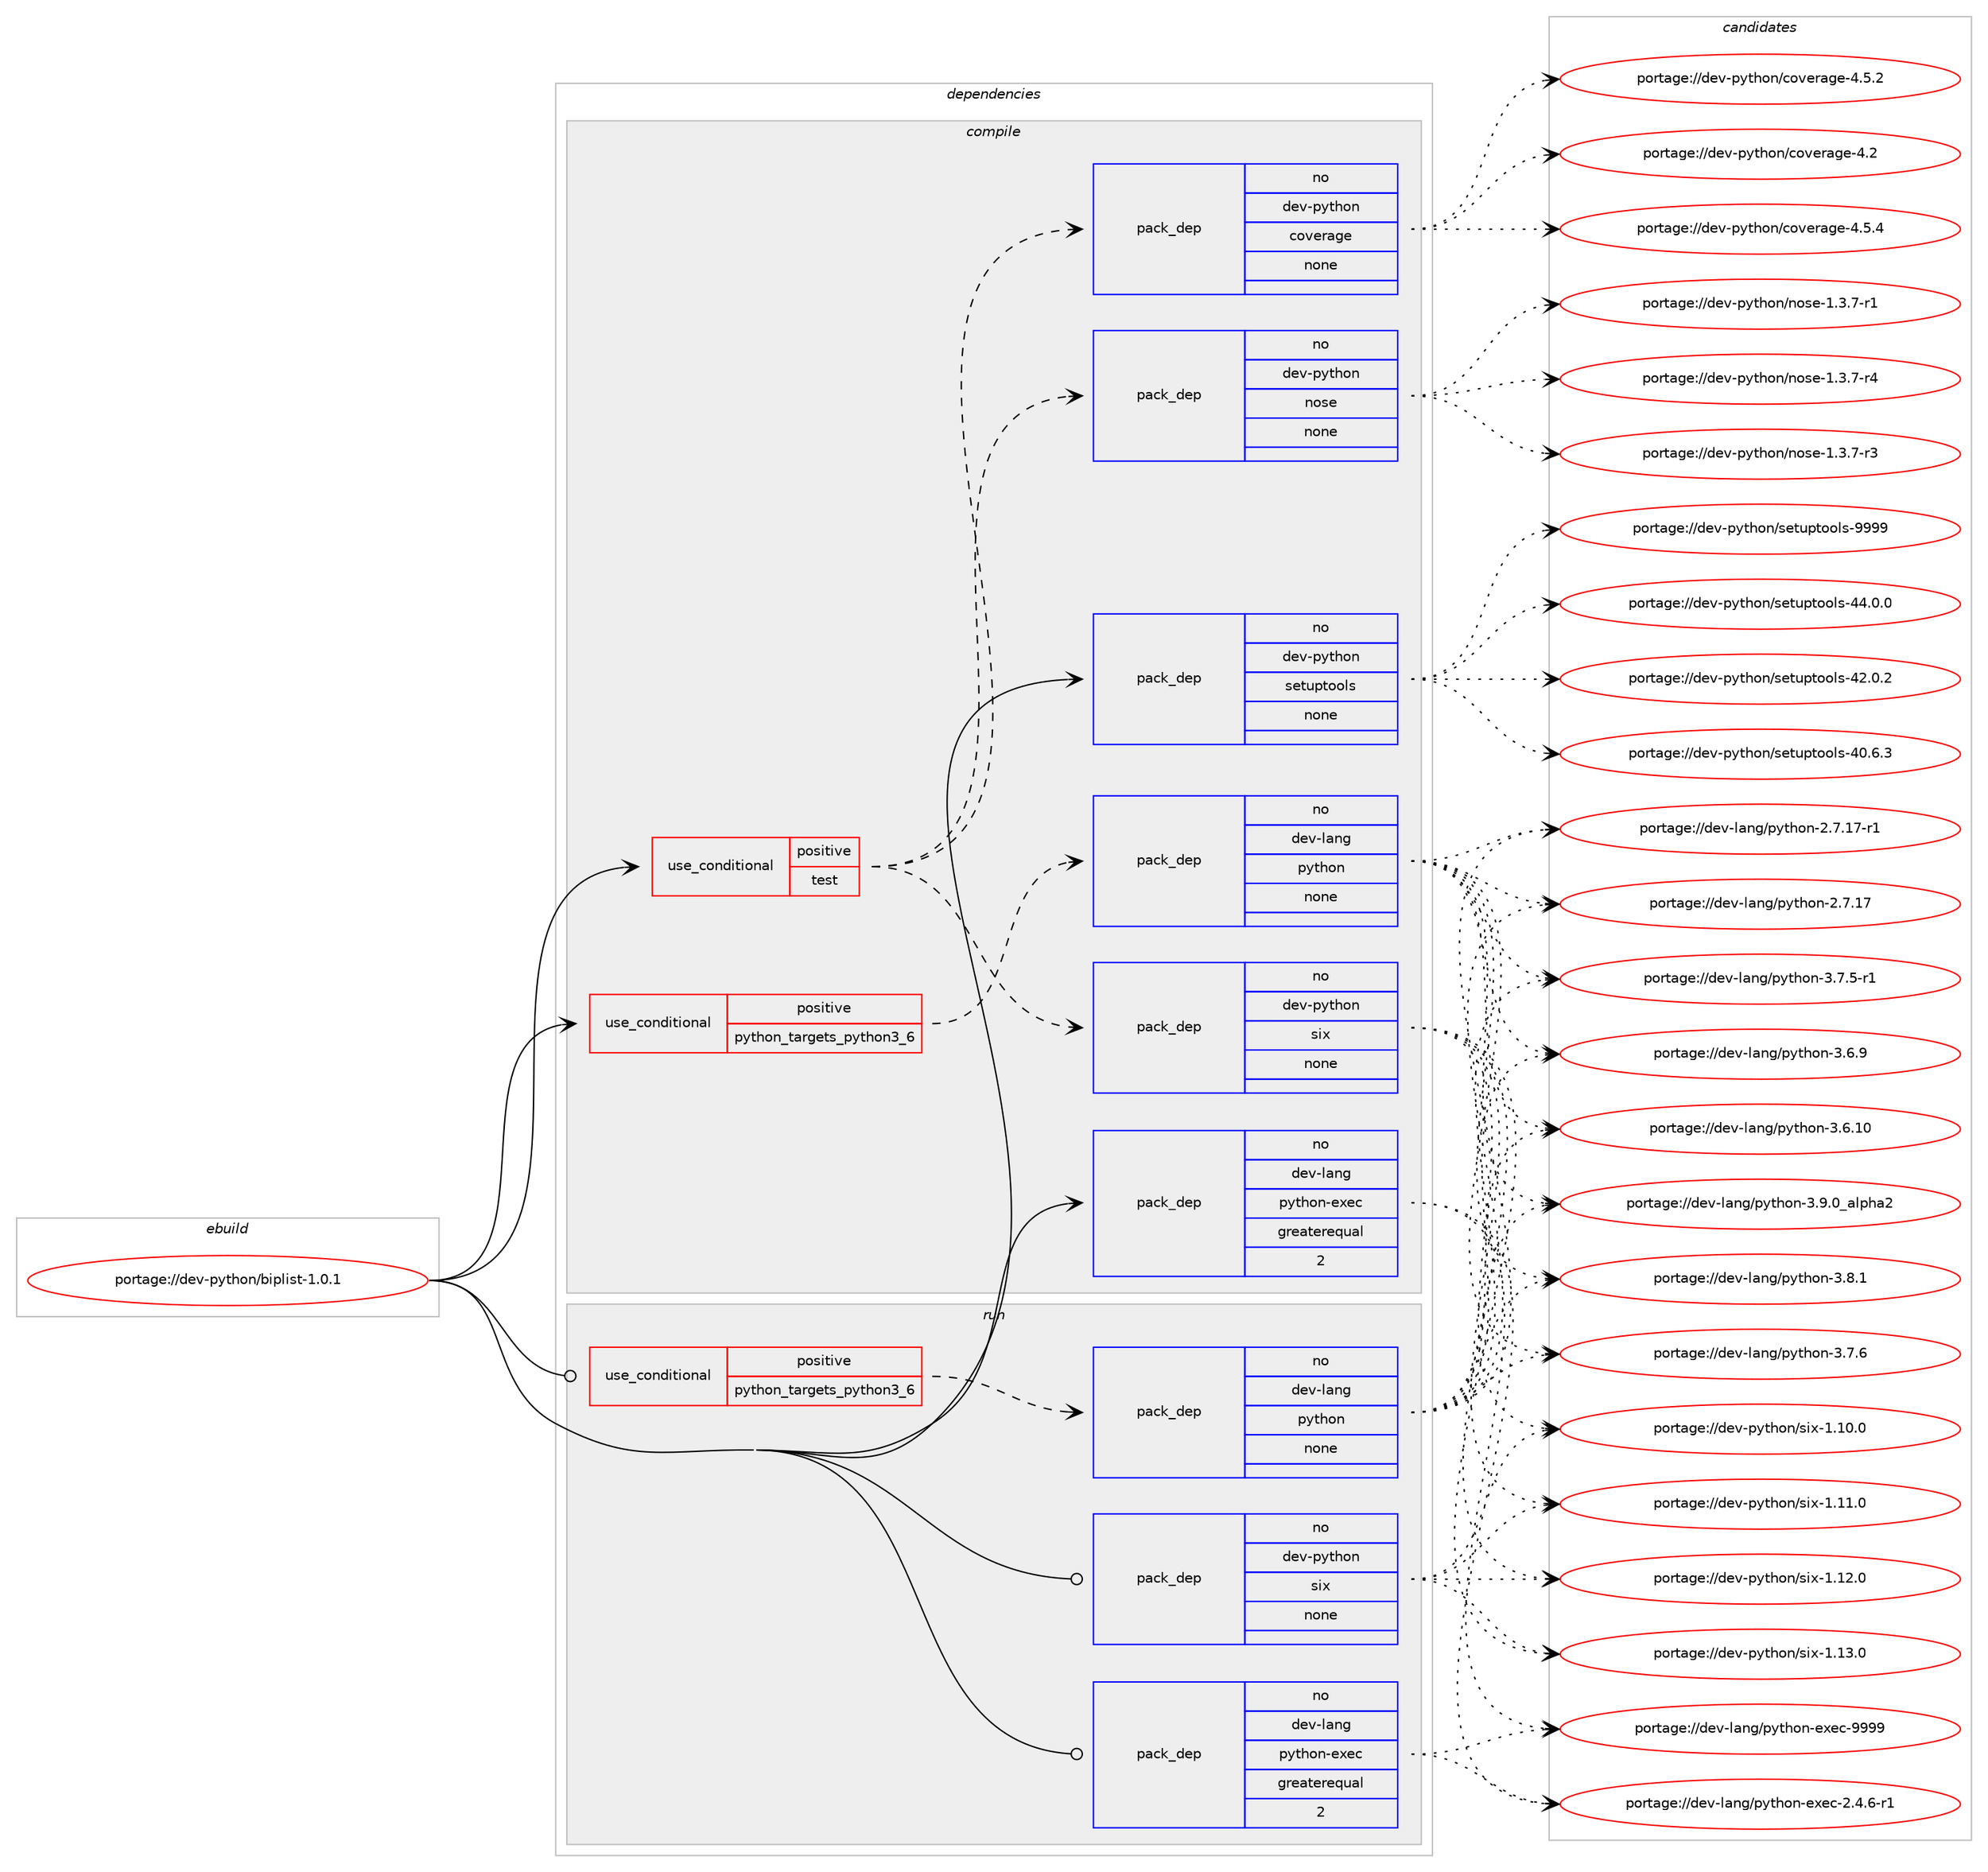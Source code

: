 digraph prolog {

# *************
# Graph options
# *************

newrank=true;
concentrate=true;
compound=true;
graph [rankdir=LR,fontname=Helvetica,fontsize=10,ranksep=1.5];#, ranksep=2.5, nodesep=0.2];
edge  [arrowhead=vee];
node  [fontname=Helvetica,fontsize=10];

# **********
# The ebuild
# **********

subgraph cluster_leftcol {
color=gray;
label=<<i>ebuild</i>>;
id [label="portage://dev-python/biplist-1.0.1", color=red, width=4, href="../dev-python/biplist-1.0.1.svg"];
}

# ****************
# The dependencies
# ****************

subgraph cluster_midcol {
color=gray;
label=<<i>dependencies</i>>;
subgraph cluster_compile {
fillcolor="#eeeeee";
style=filled;
label=<<i>compile</i>>;
subgraph cond118396 {
dependency469394 [label=<<TABLE BORDER="0" CELLBORDER="1" CELLSPACING="0" CELLPADDING="4"><TR><TD ROWSPAN="3" CELLPADDING="10">use_conditional</TD></TR><TR><TD>positive</TD></TR><TR><TD>python_targets_python3_6</TD></TR></TABLE>>, shape=none, color=red];
subgraph pack345986 {
dependency469395 [label=<<TABLE BORDER="0" CELLBORDER="1" CELLSPACING="0" CELLPADDING="4" WIDTH="220"><TR><TD ROWSPAN="6" CELLPADDING="30">pack_dep</TD></TR><TR><TD WIDTH="110">no</TD></TR><TR><TD>dev-lang</TD></TR><TR><TD>python</TD></TR><TR><TD>none</TD></TR><TR><TD></TD></TR></TABLE>>, shape=none, color=blue];
}
dependency469394:e -> dependency469395:w [weight=20,style="dashed",arrowhead="vee"];
}
id:e -> dependency469394:w [weight=20,style="solid",arrowhead="vee"];
subgraph cond118397 {
dependency469396 [label=<<TABLE BORDER="0" CELLBORDER="1" CELLSPACING="0" CELLPADDING="4"><TR><TD ROWSPAN="3" CELLPADDING="10">use_conditional</TD></TR><TR><TD>positive</TD></TR><TR><TD>test</TD></TR></TABLE>>, shape=none, color=red];
subgraph pack345987 {
dependency469397 [label=<<TABLE BORDER="0" CELLBORDER="1" CELLSPACING="0" CELLPADDING="4" WIDTH="220"><TR><TD ROWSPAN="6" CELLPADDING="30">pack_dep</TD></TR><TR><TD WIDTH="110">no</TD></TR><TR><TD>dev-python</TD></TR><TR><TD>nose</TD></TR><TR><TD>none</TD></TR><TR><TD></TD></TR></TABLE>>, shape=none, color=blue];
}
dependency469396:e -> dependency469397:w [weight=20,style="dashed",arrowhead="vee"];
subgraph pack345988 {
dependency469398 [label=<<TABLE BORDER="0" CELLBORDER="1" CELLSPACING="0" CELLPADDING="4" WIDTH="220"><TR><TD ROWSPAN="6" CELLPADDING="30">pack_dep</TD></TR><TR><TD WIDTH="110">no</TD></TR><TR><TD>dev-python</TD></TR><TR><TD>coverage</TD></TR><TR><TD>none</TD></TR><TR><TD></TD></TR></TABLE>>, shape=none, color=blue];
}
dependency469396:e -> dependency469398:w [weight=20,style="dashed",arrowhead="vee"];
subgraph pack345989 {
dependency469399 [label=<<TABLE BORDER="0" CELLBORDER="1" CELLSPACING="0" CELLPADDING="4" WIDTH="220"><TR><TD ROWSPAN="6" CELLPADDING="30">pack_dep</TD></TR><TR><TD WIDTH="110">no</TD></TR><TR><TD>dev-python</TD></TR><TR><TD>six</TD></TR><TR><TD>none</TD></TR><TR><TD></TD></TR></TABLE>>, shape=none, color=blue];
}
dependency469396:e -> dependency469399:w [weight=20,style="dashed",arrowhead="vee"];
}
id:e -> dependency469396:w [weight=20,style="solid",arrowhead="vee"];
subgraph pack345990 {
dependency469400 [label=<<TABLE BORDER="0" CELLBORDER="1" CELLSPACING="0" CELLPADDING="4" WIDTH="220"><TR><TD ROWSPAN="6" CELLPADDING="30">pack_dep</TD></TR><TR><TD WIDTH="110">no</TD></TR><TR><TD>dev-lang</TD></TR><TR><TD>python-exec</TD></TR><TR><TD>greaterequal</TD></TR><TR><TD>2</TD></TR></TABLE>>, shape=none, color=blue];
}
id:e -> dependency469400:w [weight=20,style="solid",arrowhead="vee"];
subgraph pack345991 {
dependency469401 [label=<<TABLE BORDER="0" CELLBORDER="1" CELLSPACING="0" CELLPADDING="4" WIDTH="220"><TR><TD ROWSPAN="6" CELLPADDING="30">pack_dep</TD></TR><TR><TD WIDTH="110">no</TD></TR><TR><TD>dev-python</TD></TR><TR><TD>setuptools</TD></TR><TR><TD>none</TD></TR><TR><TD></TD></TR></TABLE>>, shape=none, color=blue];
}
id:e -> dependency469401:w [weight=20,style="solid",arrowhead="vee"];
}
subgraph cluster_compileandrun {
fillcolor="#eeeeee";
style=filled;
label=<<i>compile and run</i>>;
}
subgraph cluster_run {
fillcolor="#eeeeee";
style=filled;
label=<<i>run</i>>;
subgraph cond118398 {
dependency469402 [label=<<TABLE BORDER="0" CELLBORDER="1" CELLSPACING="0" CELLPADDING="4"><TR><TD ROWSPAN="3" CELLPADDING="10">use_conditional</TD></TR><TR><TD>positive</TD></TR><TR><TD>python_targets_python3_6</TD></TR></TABLE>>, shape=none, color=red];
subgraph pack345992 {
dependency469403 [label=<<TABLE BORDER="0" CELLBORDER="1" CELLSPACING="0" CELLPADDING="4" WIDTH="220"><TR><TD ROWSPAN="6" CELLPADDING="30">pack_dep</TD></TR><TR><TD WIDTH="110">no</TD></TR><TR><TD>dev-lang</TD></TR><TR><TD>python</TD></TR><TR><TD>none</TD></TR><TR><TD></TD></TR></TABLE>>, shape=none, color=blue];
}
dependency469402:e -> dependency469403:w [weight=20,style="dashed",arrowhead="vee"];
}
id:e -> dependency469402:w [weight=20,style="solid",arrowhead="odot"];
subgraph pack345993 {
dependency469404 [label=<<TABLE BORDER="0" CELLBORDER="1" CELLSPACING="0" CELLPADDING="4" WIDTH="220"><TR><TD ROWSPAN="6" CELLPADDING="30">pack_dep</TD></TR><TR><TD WIDTH="110">no</TD></TR><TR><TD>dev-lang</TD></TR><TR><TD>python-exec</TD></TR><TR><TD>greaterequal</TD></TR><TR><TD>2</TD></TR></TABLE>>, shape=none, color=blue];
}
id:e -> dependency469404:w [weight=20,style="solid",arrowhead="odot"];
subgraph pack345994 {
dependency469405 [label=<<TABLE BORDER="0" CELLBORDER="1" CELLSPACING="0" CELLPADDING="4" WIDTH="220"><TR><TD ROWSPAN="6" CELLPADDING="30">pack_dep</TD></TR><TR><TD WIDTH="110">no</TD></TR><TR><TD>dev-python</TD></TR><TR><TD>six</TD></TR><TR><TD>none</TD></TR><TR><TD></TD></TR></TABLE>>, shape=none, color=blue];
}
id:e -> dependency469405:w [weight=20,style="solid",arrowhead="odot"];
}
}

# **************
# The candidates
# **************

subgraph cluster_choices {
rank=same;
color=gray;
label=<<i>candidates</i>>;

subgraph choice345986 {
color=black;
nodesep=1;
choice10010111845108971101034711212111610411111045514657464895971081121049750 [label="portage://dev-lang/python-3.9.0_alpha2", color=red, width=4,href="../dev-lang/python-3.9.0_alpha2.svg"];
choice100101118451089711010347112121116104111110455146564649 [label="portage://dev-lang/python-3.8.1", color=red, width=4,href="../dev-lang/python-3.8.1.svg"];
choice100101118451089711010347112121116104111110455146554654 [label="portage://dev-lang/python-3.7.6", color=red, width=4,href="../dev-lang/python-3.7.6.svg"];
choice1001011184510897110103471121211161041111104551465546534511449 [label="portage://dev-lang/python-3.7.5-r1", color=red, width=4,href="../dev-lang/python-3.7.5-r1.svg"];
choice100101118451089711010347112121116104111110455146544657 [label="portage://dev-lang/python-3.6.9", color=red, width=4,href="../dev-lang/python-3.6.9.svg"];
choice10010111845108971101034711212111610411111045514654464948 [label="portage://dev-lang/python-3.6.10", color=red, width=4,href="../dev-lang/python-3.6.10.svg"];
choice100101118451089711010347112121116104111110455046554649554511449 [label="portage://dev-lang/python-2.7.17-r1", color=red, width=4,href="../dev-lang/python-2.7.17-r1.svg"];
choice10010111845108971101034711212111610411111045504655464955 [label="portage://dev-lang/python-2.7.17", color=red, width=4,href="../dev-lang/python-2.7.17.svg"];
dependency469395:e -> choice10010111845108971101034711212111610411111045514657464895971081121049750:w [style=dotted,weight="100"];
dependency469395:e -> choice100101118451089711010347112121116104111110455146564649:w [style=dotted,weight="100"];
dependency469395:e -> choice100101118451089711010347112121116104111110455146554654:w [style=dotted,weight="100"];
dependency469395:e -> choice1001011184510897110103471121211161041111104551465546534511449:w [style=dotted,weight="100"];
dependency469395:e -> choice100101118451089711010347112121116104111110455146544657:w [style=dotted,weight="100"];
dependency469395:e -> choice10010111845108971101034711212111610411111045514654464948:w [style=dotted,weight="100"];
dependency469395:e -> choice100101118451089711010347112121116104111110455046554649554511449:w [style=dotted,weight="100"];
dependency469395:e -> choice10010111845108971101034711212111610411111045504655464955:w [style=dotted,weight="100"];
}
subgraph choice345987 {
color=black;
nodesep=1;
choice10010111845112121116104111110471101111151014549465146554511452 [label="portage://dev-python/nose-1.3.7-r4", color=red, width=4,href="../dev-python/nose-1.3.7-r4.svg"];
choice10010111845112121116104111110471101111151014549465146554511451 [label="portage://dev-python/nose-1.3.7-r3", color=red, width=4,href="../dev-python/nose-1.3.7-r3.svg"];
choice10010111845112121116104111110471101111151014549465146554511449 [label="portage://dev-python/nose-1.3.7-r1", color=red, width=4,href="../dev-python/nose-1.3.7-r1.svg"];
dependency469397:e -> choice10010111845112121116104111110471101111151014549465146554511452:w [style=dotted,weight="100"];
dependency469397:e -> choice10010111845112121116104111110471101111151014549465146554511451:w [style=dotted,weight="100"];
dependency469397:e -> choice10010111845112121116104111110471101111151014549465146554511449:w [style=dotted,weight="100"];
}
subgraph choice345988 {
color=black;
nodesep=1;
choice10010111845112121116104111110479911111810111497103101455246534652 [label="portage://dev-python/coverage-4.5.4", color=red, width=4,href="../dev-python/coverage-4.5.4.svg"];
choice10010111845112121116104111110479911111810111497103101455246534650 [label="portage://dev-python/coverage-4.5.2", color=red, width=4,href="../dev-python/coverage-4.5.2.svg"];
choice1001011184511212111610411111047991111181011149710310145524650 [label="portage://dev-python/coverage-4.2", color=red, width=4,href="../dev-python/coverage-4.2.svg"];
dependency469398:e -> choice10010111845112121116104111110479911111810111497103101455246534652:w [style=dotted,weight="100"];
dependency469398:e -> choice10010111845112121116104111110479911111810111497103101455246534650:w [style=dotted,weight="100"];
dependency469398:e -> choice1001011184511212111610411111047991111181011149710310145524650:w [style=dotted,weight="100"];
}
subgraph choice345989 {
color=black;
nodesep=1;
choice100101118451121211161041111104711510512045494649514648 [label="portage://dev-python/six-1.13.0", color=red, width=4,href="../dev-python/six-1.13.0.svg"];
choice100101118451121211161041111104711510512045494649504648 [label="portage://dev-python/six-1.12.0", color=red, width=4,href="../dev-python/six-1.12.0.svg"];
choice100101118451121211161041111104711510512045494649494648 [label="portage://dev-python/six-1.11.0", color=red, width=4,href="../dev-python/six-1.11.0.svg"];
choice100101118451121211161041111104711510512045494649484648 [label="portage://dev-python/six-1.10.0", color=red, width=4,href="../dev-python/six-1.10.0.svg"];
dependency469399:e -> choice100101118451121211161041111104711510512045494649514648:w [style=dotted,weight="100"];
dependency469399:e -> choice100101118451121211161041111104711510512045494649504648:w [style=dotted,weight="100"];
dependency469399:e -> choice100101118451121211161041111104711510512045494649494648:w [style=dotted,weight="100"];
dependency469399:e -> choice100101118451121211161041111104711510512045494649484648:w [style=dotted,weight="100"];
}
subgraph choice345990 {
color=black;
nodesep=1;
choice10010111845108971101034711212111610411111045101120101994557575757 [label="portage://dev-lang/python-exec-9999", color=red, width=4,href="../dev-lang/python-exec-9999.svg"];
choice10010111845108971101034711212111610411111045101120101994550465246544511449 [label="portage://dev-lang/python-exec-2.4.6-r1", color=red, width=4,href="../dev-lang/python-exec-2.4.6-r1.svg"];
dependency469400:e -> choice10010111845108971101034711212111610411111045101120101994557575757:w [style=dotted,weight="100"];
dependency469400:e -> choice10010111845108971101034711212111610411111045101120101994550465246544511449:w [style=dotted,weight="100"];
}
subgraph choice345991 {
color=black;
nodesep=1;
choice10010111845112121116104111110471151011161171121161111111081154557575757 [label="portage://dev-python/setuptools-9999", color=red, width=4,href="../dev-python/setuptools-9999.svg"];
choice100101118451121211161041111104711510111611711211611111110811545525246484648 [label="portage://dev-python/setuptools-44.0.0", color=red, width=4,href="../dev-python/setuptools-44.0.0.svg"];
choice100101118451121211161041111104711510111611711211611111110811545525046484650 [label="portage://dev-python/setuptools-42.0.2", color=red, width=4,href="../dev-python/setuptools-42.0.2.svg"];
choice100101118451121211161041111104711510111611711211611111110811545524846544651 [label="portage://dev-python/setuptools-40.6.3", color=red, width=4,href="../dev-python/setuptools-40.6.3.svg"];
dependency469401:e -> choice10010111845112121116104111110471151011161171121161111111081154557575757:w [style=dotted,weight="100"];
dependency469401:e -> choice100101118451121211161041111104711510111611711211611111110811545525246484648:w [style=dotted,weight="100"];
dependency469401:e -> choice100101118451121211161041111104711510111611711211611111110811545525046484650:w [style=dotted,weight="100"];
dependency469401:e -> choice100101118451121211161041111104711510111611711211611111110811545524846544651:w [style=dotted,weight="100"];
}
subgraph choice345992 {
color=black;
nodesep=1;
choice10010111845108971101034711212111610411111045514657464895971081121049750 [label="portage://dev-lang/python-3.9.0_alpha2", color=red, width=4,href="../dev-lang/python-3.9.0_alpha2.svg"];
choice100101118451089711010347112121116104111110455146564649 [label="portage://dev-lang/python-3.8.1", color=red, width=4,href="../dev-lang/python-3.8.1.svg"];
choice100101118451089711010347112121116104111110455146554654 [label="portage://dev-lang/python-3.7.6", color=red, width=4,href="../dev-lang/python-3.7.6.svg"];
choice1001011184510897110103471121211161041111104551465546534511449 [label="portage://dev-lang/python-3.7.5-r1", color=red, width=4,href="../dev-lang/python-3.7.5-r1.svg"];
choice100101118451089711010347112121116104111110455146544657 [label="portage://dev-lang/python-3.6.9", color=red, width=4,href="../dev-lang/python-3.6.9.svg"];
choice10010111845108971101034711212111610411111045514654464948 [label="portage://dev-lang/python-3.6.10", color=red, width=4,href="../dev-lang/python-3.6.10.svg"];
choice100101118451089711010347112121116104111110455046554649554511449 [label="portage://dev-lang/python-2.7.17-r1", color=red, width=4,href="../dev-lang/python-2.7.17-r1.svg"];
choice10010111845108971101034711212111610411111045504655464955 [label="portage://dev-lang/python-2.7.17", color=red, width=4,href="../dev-lang/python-2.7.17.svg"];
dependency469403:e -> choice10010111845108971101034711212111610411111045514657464895971081121049750:w [style=dotted,weight="100"];
dependency469403:e -> choice100101118451089711010347112121116104111110455146564649:w [style=dotted,weight="100"];
dependency469403:e -> choice100101118451089711010347112121116104111110455146554654:w [style=dotted,weight="100"];
dependency469403:e -> choice1001011184510897110103471121211161041111104551465546534511449:w [style=dotted,weight="100"];
dependency469403:e -> choice100101118451089711010347112121116104111110455146544657:w [style=dotted,weight="100"];
dependency469403:e -> choice10010111845108971101034711212111610411111045514654464948:w [style=dotted,weight="100"];
dependency469403:e -> choice100101118451089711010347112121116104111110455046554649554511449:w [style=dotted,weight="100"];
dependency469403:e -> choice10010111845108971101034711212111610411111045504655464955:w [style=dotted,weight="100"];
}
subgraph choice345993 {
color=black;
nodesep=1;
choice10010111845108971101034711212111610411111045101120101994557575757 [label="portage://dev-lang/python-exec-9999", color=red, width=4,href="../dev-lang/python-exec-9999.svg"];
choice10010111845108971101034711212111610411111045101120101994550465246544511449 [label="portage://dev-lang/python-exec-2.4.6-r1", color=red, width=4,href="../dev-lang/python-exec-2.4.6-r1.svg"];
dependency469404:e -> choice10010111845108971101034711212111610411111045101120101994557575757:w [style=dotted,weight="100"];
dependency469404:e -> choice10010111845108971101034711212111610411111045101120101994550465246544511449:w [style=dotted,weight="100"];
}
subgraph choice345994 {
color=black;
nodesep=1;
choice100101118451121211161041111104711510512045494649514648 [label="portage://dev-python/six-1.13.0", color=red, width=4,href="../dev-python/six-1.13.0.svg"];
choice100101118451121211161041111104711510512045494649504648 [label="portage://dev-python/six-1.12.0", color=red, width=4,href="../dev-python/six-1.12.0.svg"];
choice100101118451121211161041111104711510512045494649494648 [label="portage://dev-python/six-1.11.0", color=red, width=4,href="../dev-python/six-1.11.0.svg"];
choice100101118451121211161041111104711510512045494649484648 [label="portage://dev-python/six-1.10.0", color=red, width=4,href="../dev-python/six-1.10.0.svg"];
dependency469405:e -> choice100101118451121211161041111104711510512045494649514648:w [style=dotted,weight="100"];
dependency469405:e -> choice100101118451121211161041111104711510512045494649504648:w [style=dotted,weight="100"];
dependency469405:e -> choice100101118451121211161041111104711510512045494649494648:w [style=dotted,weight="100"];
dependency469405:e -> choice100101118451121211161041111104711510512045494649484648:w [style=dotted,weight="100"];
}
}

}
